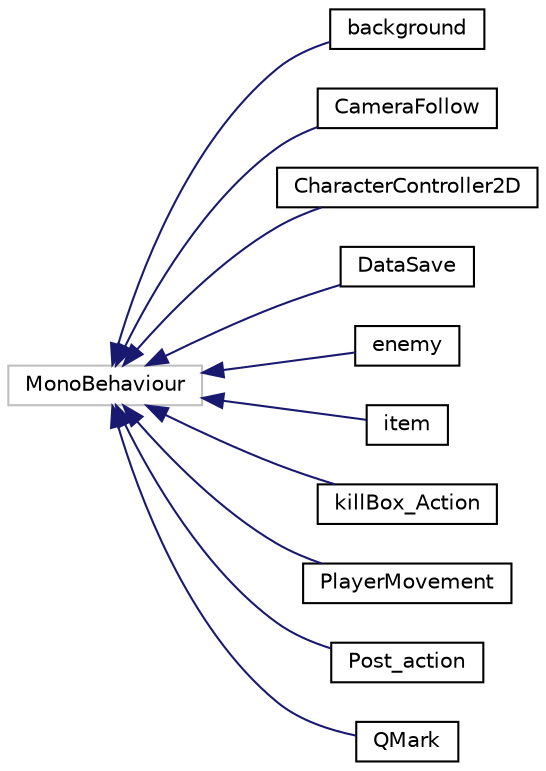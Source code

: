 digraph "Graphical Class Hierarchy"
{
  edge [fontname="Helvetica",fontsize="10",labelfontname="Helvetica",labelfontsize="10"];
  node [fontname="Helvetica",fontsize="10",shape=record];
  rankdir="LR";
  Node2 [label="MonoBehaviour",height=0.2,width=0.4,color="grey75", fillcolor="white", style="filled"];
  Node2 -> Node0 [dir="back",color="midnightblue",fontsize="10",style="solid",fontname="Helvetica"];
  Node0 [label="background",height=0.2,width=0.4,color="black", fillcolor="white", style="filled",URL="$classbackground.html"];
  Node2 -> Node4 [dir="back",color="midnightblue",fontsize="10",style="solid",fontname="Helvetica"];
  Node4 [label="CameraFollow",height=0.2,width=0.4,color="black", fillcolor="white", style="filled",URL="$class_camera_follow.html"];
  Node2 -> Node5 [dir="back",color="midnightblue",fontsize="10",style="solid",fontname="Helvetica"];
  Node5 [label="CharacterController2D",height=0.2,width=0.4,color="black", fillcolor="white", style="filled",URL="$class_character_controller2_d.html"];
  Node2 -> Node6 [dir="back",color="midnightblue",fontsize="10",style="solid",fontname="Helvetica"];
  Node6 [label="DataSave",height=0.2,width=0.4,color="black", fillcolor="white", style="filled",URL="$class_data_save.html"];
  Node2 -> Node7 [dir="back",color="midnightblue",fontsize="10",style="solid",fontname="Helvetica"];
  Node7 [label="enemy",height=0.2,width=0.4,color="black", fillcolor="white", style="filled",URL="$classenemy.html"];
  Node2 -> Node8 [dir="back",color="midnightblue",fontsize="10",style="solid",fontname="Helvetica"];
  Node8 [label="item",height=0.2,width=0.4,color="black", fillcolor="white", style="filled",URL="$classitem.html"];
  Node2 -> Node9 [dir="back",color="midnightblue",fontsize="10",style="solid",fontname="Helvetica"];
  Node9 [label="killBox_Action",height=0.2,width=0.4,color="black", fillcolor="white", style="filled",URL="$classkill_box___action.html"];
  Node2 -> Node10 [dir="back",color="midnightblue",fontsize="10",style="solid",fontname="Helvetica"];
  Node10 [label="PlayerMovement",height=0.2,width=0.4,color="black", fillcolor="white", style="filled",URL="$class_player_movement.html"];
  Node2 -> Node11 [dir="back",color="midnightblue",fontsize="10",style="solid",fontname="Helvetica"];
  Node11 [label="Post_action",height=0.2,width=0.4,color="black", fillcolor="white", style="filled",URL="$class_post__action.html"];
  Node2 -> Node12 [dir="back",color="midnightblue",fontsize="10",style="solid",fontname="Helvetica"];
  Node12 [label="QMark",height=0.2,width=0.4,color="black", fillcolor="white", style="filled",URL="$class_q_mark.html"];
}
